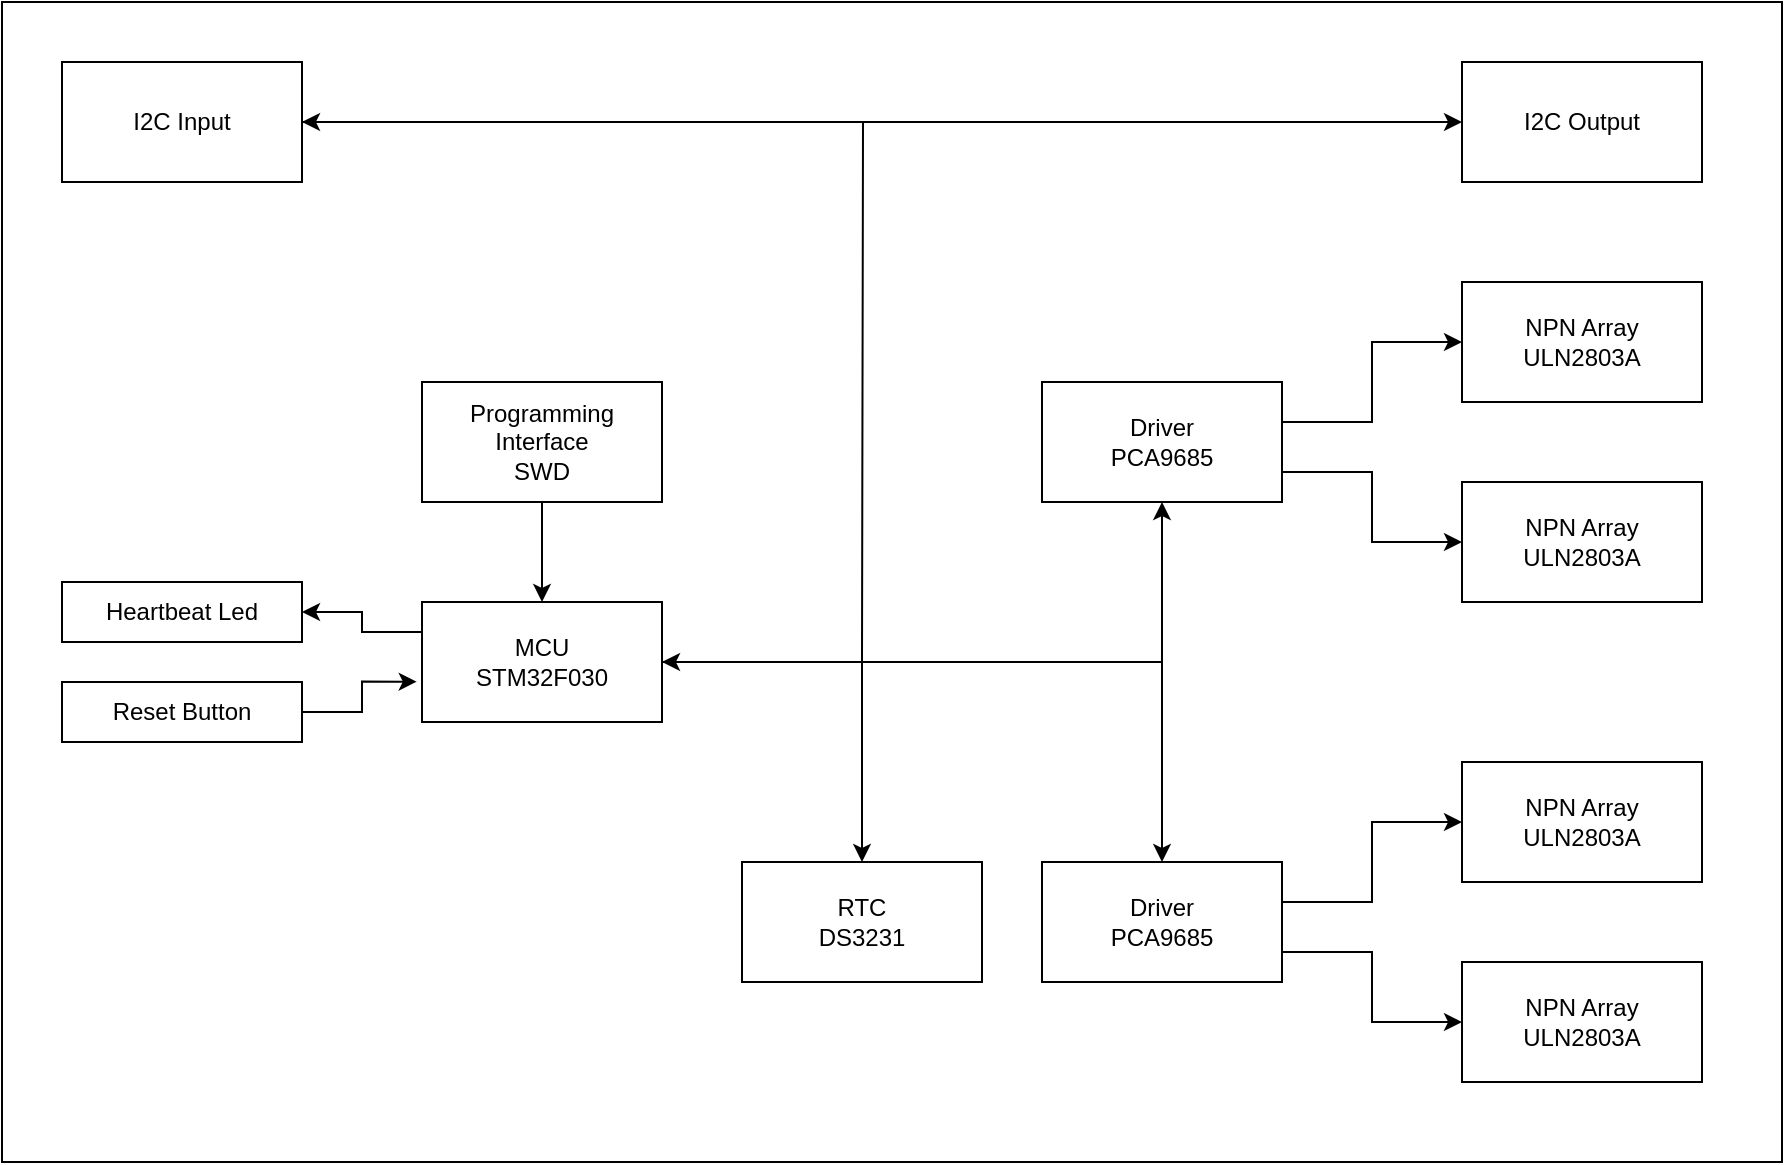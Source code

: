 <mxfile version="13.7.6" type="github">
  <diagram id="J1I-TtQ0vOVG7iUzYsmz" name="Page-1">
    <mxGraphModel dx="2196" dy="861" grid="1" gridSize="10" guides="1" tooltips="1" connect="1" arrows="1" fold="1" page="1" pageScale="1" pageWidth="850" pageHeight="1100" math="0" shadow="0">
      <root>
        <mxCell id="0" />
        <mxCell id="1" parent="0" />
        <mxCell id="lMt8sAx4uspoDyiHBELJ-1" value="NPN Array&lt;br&gt;ULN2803A" style="rounded=0;whiteSpace=wrap;html=1;" vertex="1" parent="1">
          <mxGeometry x="590" y="140" width="120" height="60" as="geometry" />
        </mxCell>
        <mxCell id="lMt8sAx4uspoDyiHBELJ-2" value="NPN Array&lt;br&gt;ULN2803A" style="rounded=0;whiteSpace=wrap;html=1;" vertex="1" parent="1">
          <mxGeometry x="590" y="240" width="120" height="60" as="geometry" />
        </mxCell>
        <mxCell id="lMt8sAx4uspoDyiHBELJ-6" style="edgeStyle=orthogonalEdgeStyle;rounded=0;orthogonalLoop=1;jettySize=auto;html=1;" edge="1" parent="1" source="lMt8sAx4uspoDyiHBELJ-5" target="lMt8sAx4uspoDyiHBELJ-1">
          <mxGeometry relative="1" as="geometry">
            <Array as="points">
              <mxPoint x="545" y="210" />
              <mxPoint x="545" y="170" />
            </Array>
          </mxGeometry>
        </mxCell>
        <mxCell id="lMt8sAx4uspoDyiHBELJ-7" style="edgeStyle=orthogonalEdgeStyle;rounded=0;orthogonalLoop=1;jettySize=auto;html=1;exitX=1;exitY=0.75;exitDx=0;exitDy=0;" edge="1" parent="1" source="lMt8sAx4uspoDyiHBELJ-5" target="lMt8sAx4uspoDyiHBELJ-2">
          <mxGeometry relative="1" as="geometry" />
        </mxCell>
        <mxCell id="lMt8sAx4uspoDyiHBELJ-5" value="Driver&lt;br&gt;PCA9685" style="rounded=0;whiteSpace=wrap;html=1;" vertex="1" parent="1">
          <mxGeometry x="380" y="190" width="120" height="60" as="geometry" />
        </mxCell>
        <mxCell id="lMt8sAx4uspoDyiHBELJ-10" style="edgeStyle=orthogonalEdgeStyle;rounded=0;orthogonalLoop=1;jettySize=auto;html=1;" edge="1" parent="1" source="lMt8sAx4uspoDyiHBELJ-8" target="lMt8sAx4uspoDyiHBELJ-9">
          <mxGeometry relative="1" as="geometry" />
        </mxCell>
        <mxCell id="lMt8sAx4uspoDyiHBELJ-11" style="edgeStyle=orthogonalEdgeStyle;rounded=0;orthogonalLoop=1;jettySize=auto;html=1;entryX=0.5;entryY=1;entryDx=0;entryDy=0;" edge="1" parent="1" source="lMt8sAx4uspoDyiHBELJ-8" target="lMt8sAx4uspoDyiHBELJ-5">
          <mxGeometry relative="1" as="geometry" />
        </mxCell>
        <mxCell id="lMt8sAx4uspoDyiHBELJ-18" style="edgeStyle=orthogonalEdgeStyle;rounded=0;orthogonalLoop=1;jettySize=auto;html=1;startArrow=classic;startFill=1;" edge="1" parent="1" source="lMt8sAx4uspoDyiHBELJ-8" target="lMt8sAx4uspoDyiHBELJ-16">
          <mxGeometry relative="1" as="geometry" />
        </mxCell>
        <mxCell id="lMt8sAx4uspoDyiHBELJ-23" style="edgeStyle=orthogonalEdgeStyle;rounded=0;orthogonalLoop=1;jettySize=auto;html=1;exitX=0;exitY=0.25;exitDx=0;exitDy=0;entryX=1;entryY=0.5;entryDx=0;entryDy=0;" edge="1" parent="1" source="lMt8sAx4uspoDyiHBELJ-8" target="lMt8sAx4uspoDyiHBELJ-21">
          <mxGeometry relative="1" as="geometry" />
        </mxCell>
        <mxCell id="lMt8sAx4uspoDyiHBELJ-8" value="MCU&lt;br&gt;STM32F030" style="rounded=0;whiteSpace=wrap;html=1;" vertex="1" parent="1">
          <mxGeometry x="70" y="300" width="120" height="60" as="geometry" />
        </mxCell>
        <mxCell id="lMt8sAx4uspoDyiHBELJ-9" value="RTC&lt;br&gt;DS3231" style="rounded=0;whiteSpace=wrap;html=1;" vertex="1" parent="1">
          <mxGeometry x="230" y="430" width="120" height="60" as="geometry" />
        </mxCell>
        <mxCell id="lMt8sAx4uspoDyiHBELJ-12" value="NPN Array&lt;br&gt;ULN2803A" style="rounded=0;whiteSpace=wrap;html=1;" vertex="1" parent="1">
          <mxGeometry x="590" y="380" width="120" height="60" as="geometry" />
        </mxCell>
        <mxCell id="lMt8sAx4uspoDyiHBELJ-13" value="NPN Array&lt;br&gt;ULN2803A" style="rounded=0;whiteSpace=wrap;html=1;" vertex="1" parent="1">
          <mxGeometry x="590" y="480" width="120" height="60" as="geometry" />
        </mxCell>
        <mxCell id="lMt8sAx4uspoDyiHBELJ-14" style="edgeStyle=orthogonalEdgeStyle;rounded=0;orthogonalLoop=1;jettySize=auto;html=1;" edge="1" parent="1" source="lMt8sAx4uspoDyiHBELJ-16" target="lMt8sAx4uspoDyiHBELJ-12">
          <mxGeometry relative="1" as="geometry">
            <Array as="points">
              <mxPoint x="545" y="450" />
              <mxPoint x="545" y="410" />
            </Array>
          </mxGeometry>
        </mxCell>
        <mxCell id="lMt8sAx4uspoDyiHBELJ-15" style="edgeStyle=orthogonalEdgeStyle;rounded=0;orthogonalLoop=1;jettySize=auto;html=1;exitX=1;exitY=0.75;exitDx=0;exitDy=0;" edge="1" parent="1" source="lMt8sAx4uspoDyiHBELJ-16" target="lMt8sAx4uspoDyiHBELJ-13">
          <mxGeometry relative="1" as="geometry" />
        </mxCell>
        <mxCell id="lMt8sAx4uspoDyiHBELJ-16" value="Driver&lt;br&gt;PCA9685" style="rounded=0;whiteSpace=wrap;html=1;" vertex="1" parent="1">
          <mxGeometry x="380" y="430" width="120" height="60" as="geometry" />
        </mxCell>
        <mxCell id="lMt8sAx4uspoDyiHBELJ-20" style="edgeStyle=orthogonalEdgeStyle;rounded=0;orthogonalLoop=1;jettySize=auto;html=1;entryX=0.5;entryY=0;entryDx=0;entryDy=0;" edge="1" parent="1" source="lMt8sAx4uspoDyiHBELJ-19" target="lMt8sAx4uspoDyiHBELJ-8">
          <mxGeometry relative="1" as="geometry" />
        </mxCell>
        <mxCell id="lMt8sAx4uspoDyiHBELJ-19" value="Programming Interface&lt;br&gt;SWD" style="rounded=0;whiteSpace=wrap;html=1;" vertex="1" parent="1">
          <mxGeometry x="70" y="190" width="120" height="60" as="geometry" />
        </mxCell>
        <mxCell id="lMt8sAx4uspoDyiHBELJ-21" value="Heartbeat Led" style="rounded=0;whiteSpace=wrap;html=1;" vertex="1" parent="1">
          <mxGeometry x="-110" y="290" width="120" height="30" as="geometry" />
        </mxCell>
        <mxCell id="lMt8sAx4uspoDyiHBELJ-24" style="edgeStyle=orthogonalEdgeStyle;rounded=0;orthogonalLoop=1;jettySize=auto;html=1;entryX=-0.022;entryY=0.664;entryDx=0;entryDy=0;entryPerimeter=0;" edge="1" parent="1" source="lMt8sAx4uspoDyiHBELJ-22" target="lMt8sAx4uspoDyiHBELJ-8">
          <mxGeometry relative="1" as="geometry" />
        </mxCell>
        <mxCell id="lMt8sAx4uspoDyiHBELJ-22" value="Reset Button" style="rounded=0;whiteSpace=wrap;html=1;" vertex="1" parent="1">
          <mxGeometry x="-110" y="340" width="120" height="30" as="geometry" />
        </mxCell>
        <mxCell id="lMt8sAx4uspoDyiHBELJ-25" value="I2C Output" style="rounded=0;whiteSpace=wrap;html=1;" vertex="1" parent="1">
          <mxGeometry x="590" y="30" width="120" height="60" as="geometry" />
        </mxCell>
        <mxCell id="lMt8sAx4uspoDyiHBELJ-27" style="edgeStyle=orthogonalEdgeStyle;rounded=0;orthogonalLoop=1;jettySize=auto;html=1;" edge="1" parent="1" source="lMt8sAx4uspoDyiHBELJ-26" target="lMt8sAx4uspoDyiHBELJ-25">
          <mxGeometry relative="1" as="geometry" />
        </mxCell>
        <mxCell id="lMt8sAx4uspoDyiHBELJ-28" style="edgeStyle=orthogonalEdgeStyle;rounded=0;orthogonalLoop=1;jettySize=auto;html=1;startArrow=classic;startFill=1;endArrow=none;endFill=0;" edge="1" parent="1" source="lMt8sAx4uspoDyiHBELJ-26">
          <mxGeometry relative="1" as="geometry">
            <mxPoint x="290" y="330" as="targetPoint" />
          </mxGeometry>
        </mxCell>
        <mxCell id="lMt8sAx4uspoDyiHBELJ-26" value="I2C Input" style="rounded=0;whiteSpace=wrap;html=1;" vertex="1" parent="1">
          <mxGeometry x="-110" y="30" width="120" height="60" as="geometry" />
        </mxCell>
        <mxCell id="lMt8sAx4uspoDyiHBELJ-29" value="" style="rounded=0;whiteSpace=wrap;html=1;fillColor=none;" vertex="1" parent="1">
          <mxGeometry x="-140" width="890" height="580" as="geometry" />
        </mxCell>
      </root>
    </mxGraphModel>
  </diagram>
</mxfile>
